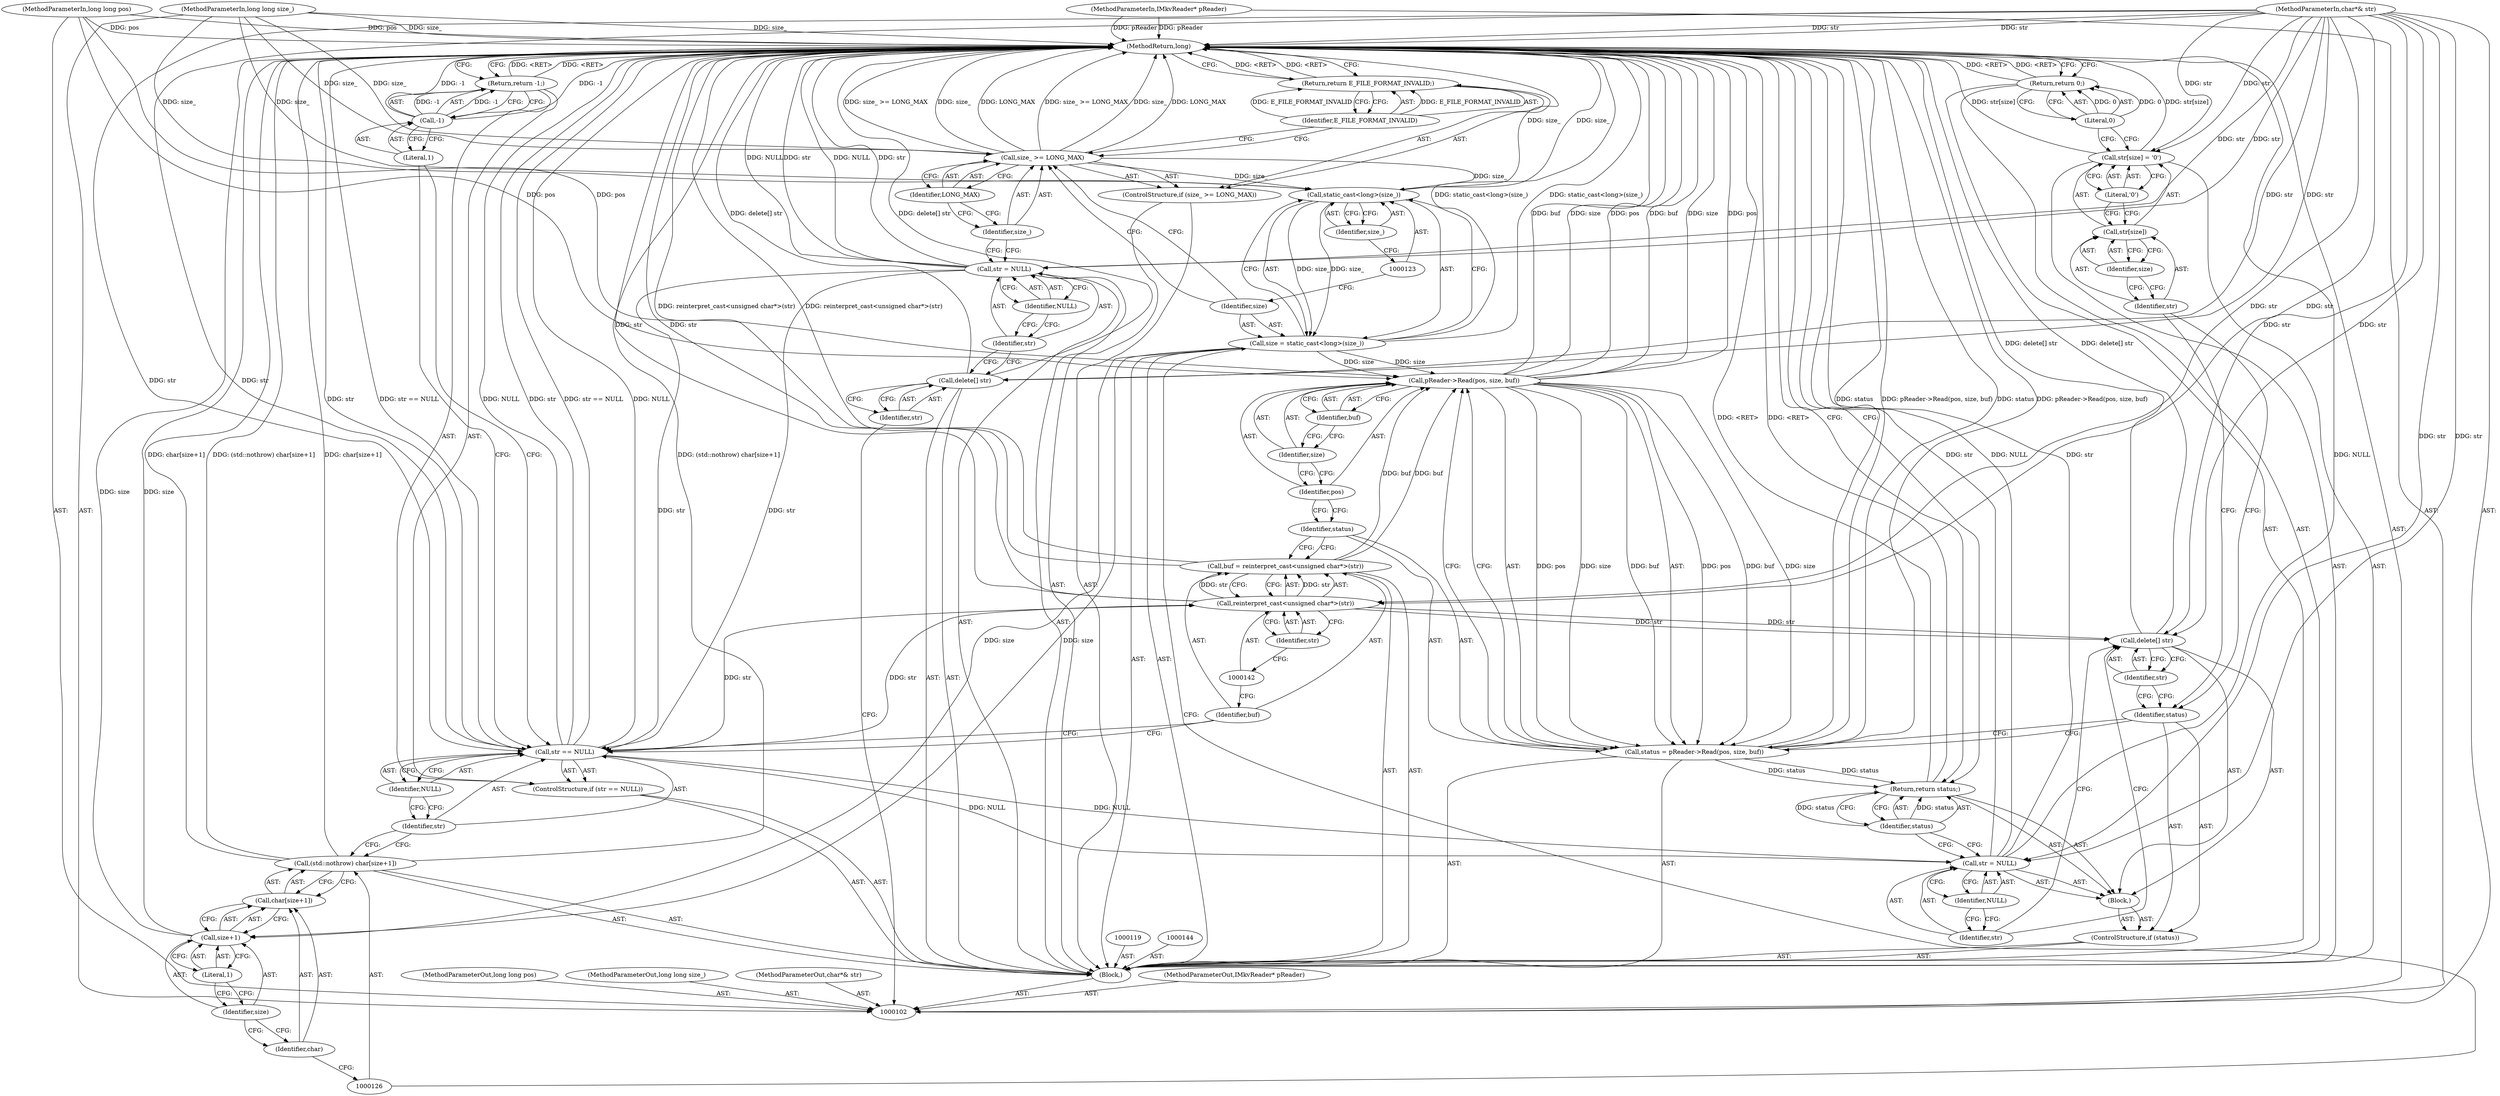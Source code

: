 digraph "1_Android_04839626ed859623901ebd3a5fd483982186b59d_211" {
"1000168" [label="(MethodReturn,long)"];
"1000116" [label="(Identifier,LONG_MAX)"];
"1000113" [label="(ControlStructure,if (size_ >= LONG_MAX))"];
"1000114" [label="(Call,size_ >= LONG_MAX)"];
"1000115" [label="(Identifier,size_)"];
"1000118" [label="(Identifier,E_FILE_FORMAT_INVALID)"];
"1000117" [label="(Return,return E_FILE_FORMAT_INVALID;)"];
"1000120" [label="(Call,size = static_cast<long>(size_))"];
"1000121" [label="(Identifier,size)"];
"1000122" [label="(Call,static_cast<long>(size_))"];
"1000124" [label="(Identifier,size_)"];
"1000125" [label="(Call,(std::nothrow) char[size+1])"];
"1000127" [label="(Call,char[size+1])"];
"1000128" [label="(Identifier,char)"];
"1000129" [label="(Call,size+1)"];
"1000130" [label="(Identifier,size)"];
"1000131" [label="(Literal,1)"];
"1000135" [label="(Identifier,NULL)"];
"1000132" [label="(ControlStructure,if (str == NULL))"];
"1000133" [label="(Call,str == NULL)"];
"1000134" [label="(Identifier,str)"];
"1000137" [label="(Call,-1)"];
"1000138" [label="(Literal,1)"];
"1000136" [label="(Return,return -1;)"];
"1000139" [label="(Call,buf = reinterpret_cast<unsigned char*>(str))"];
"1000140" [label="(Identifier,buf)"];
"1000141" [label="(Call,reinterpret_cast<unsigned char*>(str))"];
"1000143" [label="(Identifier,str)"];
"1000145" [label="(Call,status = pReader->Read(pos, size, buf))"];
"1000146" [label="(Identifier,status)"];
"1000147" [label="(Call,pReader->Read(pos, size, buf))"];
"1000148" [label="(Identifier,pos)"];
"1000149" [label="(Identifier,size)"];
"1000150" [label="(Identifier,buf)"];
"1000103" [label="(MethodParameterIn,IMkvReader* pReader)"];
"1000223" [label="(MethodParameterOut,IMkvReader* pReader)"];
"1000151" [label="(ControlStructure,if (status))"];
"1000152" [label="(Identifier,status)"];
"1000153" [label="(Block,)"];
"1000155" [label="(Identifier,str)"];
"1000154" [label="(Call,delete[] str)"];
"1000158" [label="(Identifier,NULL)"];
"1000156" [label="(Call,str = NULL)"];
"1000157" [label="(Identifier,str)"];
"1000160" [label="(Identifier,status)"];
"1000159" [label="(Return,return status;)"];
"1000165" [label="(Literal,'\0')"];
"1000161" [label="(Call,str[size] = '\0')"];
"1000162" [label="(Call,str[size])"];
"1000163" [label="(Identifier,str)"];
"1000164" [label="(Identifier,size)"];
"1000167" [label="(Literal,0)"];
"1000166" [label="(Return,return 0;)"];
"1000104" [label="(MethodParameterIn,long long pos)"];
"1000224" [label="(MethodParameterOut,long long pos)"];
"1000105" [label="(MethodParameterIn,long long size_)"];
"1000225" [label="(MethodParameterOut,long long size_)"];
"1000106" [label="(MethodParameterIn,char*& str)"];
"1000226" [label="(MethodParameterOut,char*& str)"];
"1000107" [label="(Block,)"];
"1000109" [label="(Identifier,str)"];
"1000108" [label="(Call,delete[] str)"];
"1000112" [label="(Identifier,NULL)"];
"1000110" [label="(Call,str = NULL)"];
"1000111" [label="(Identifier,str)"];
"1000168" -> "1000102"  [label="AST: "];
"1000168" -> "1000117"  [label="CFG: "];
"1000168" -> "1000136"  [label="CFG: "];
"1000168" -> "1000159"  [label="CFG: "];
"1000168" -> "1000166"  [label="CFG: "];
"1000136" -> "1000168"  [label="DDG: <RET>"];
"1000129" -> "1000168"  [label="DDG: size"];
"1000125" -> "1000168"  [label="DDG: (std::nothrow) char[size+1]"];
"1000125" -> "1000168"  [label="DDG: char[size+1]"];
"1000108" -> "1000168"  [label="DDG: delete[] str"];
"1000156" -> "1000168"  [label="DDG: str"];
"1000156" -> "1000168"  [label="DDG: NULL"];
"1000104" -> "1000168"  [label="DDG: pos"];
"1000105" -> "1000168"  [label="DDG: size_"];
"1000114" -> "1000168"  [label="DDG: size_ >= LONG_MAX"];
"1000114" -> "1000168"  [label="DDG: size_"];
"1000114" -> "1000168"  [label="DDG: LONG_MAX"];
"1000154" -> "1000168"  [label="DDG: delete[] str"];
"1000147" -> "1000168"  [label="DDG: buf"];
"1000147" -> "1000168"  [label="DDG: size"];
"1000147" -> "1000168"  [label="DDG: pos"];
"1000122" -> "1000168"  [label="DDG: size_"];
"1000139" -> "1000168"  [label="DDG: reinterpret_cast<unsigned char*>(str)"];
"1000133" -> "1000168"  [label="DDG: str"];
"1000133" -> "1000168"  [label="DDG: str == NULL"];
"1000133" -> "1000168"  [label="DDG: NULL"];
"1000103" -> "1000168"  [label="DDG: pReader"];
"1000110" -> "1000168"  [label="DDG: NULL"];
"1000110" -> "1000168"  [label="DDG: str"];
"1000141" -> "1000168"  [label="DDG: str"];
"1000120" -> "1000168"  [label="DDG: static_cast<long>(size_)"];
"1000161" -> "1000168"  [label="DDG: str[size]"];
"1000145" -> "1000168"  [label="DDG: status"];
"1000145" -> "1000168"  [label="DDG: pReader->Read(pos, size, buf)"];
"1000137" -> "1000168"  [label="DDG: -1"];
"1000106" -> "1000168"  [label="DDG: str"];
"1000166" -> "1000168"  [label="DDG: <RET>"];
"1000159" -> "1000168"  [label="DDG: <RET>"];
"1000117" -> "1000168"  [label="DDG: <RET>"];
"1000116" -> "1000114"  [label="AST: "];
"1000116" -> "1000115"  [label="CFG: "];
"1000114" -> "1000116"  [label="CFG: "];
"1000113" -> "1000107"  [label="AST: "];
"1000114" -> "1000113"  [label="AST: "];
"1000117" -> "1000113"  [label="AST: "];
"1000114" -> "1000113"  [label="AST: "];
"1000114" -> "1000116"  [label="CFG: "];
"1000115" -> "1000114"  [label="AST: "];
"1000116" -> "1000114"  [label="AST: "];
"1000118" -> "1000114"  [label="CFG: "];
"1000121" -> "1000114"  [label="CFG: "];
"1000114" -> "1000168"  [label="DDG: size_ >= LONG_MAX"];
"1000114" -> "1000168"  [label="DDG: size_"];
"1000114" -> "1000168"  [label="DDG: LONG_MAX"];
"1000105" -> "1000114"  [label="DDG: size_"];
"1000114" -> "1000122"  [label="DDG: size_"];
"1000115" -> "1000114"  [label="AST: "];
"1000115" -> "1000110"  [label="CFG: "];
"1000116" -> "1000115"  [label="CFG: "];
"1000118" -> "1000117"  [label="AST: "];
"1000118" -> "1000114"  [label="CFG: "];
"1000117" -> "1000118"  [label="CFG: "];
"1000118" -> "1000117"  [label="DDG: E_FILE_FORMAT_INVALID"];
"1000117" -> "1000113"  [label="AST: "];
"1000117" -> "1000118"  [label="CFG: "];
"1000118" -> "1000117"  [label="AST: "];
"1000168" -> "1000117"  [label="CFG: "];
"1000117" -> "1000168"  [label="DDG: <RET>"];
"1000118" -> "1000117"  [label="DDG: E_FILE_FORMAT_INVALID"];
"1000120" -> "1000107"  [label="AST: "];
"1000120" -> "1000122"  [label="CFG: "];
"1000121" -> "1000120"  [label="AST: "];
"1000122" -> "1000120"  [label="AST: "];
"1000126" -> "1000120"  [label="CFG: "];
"1000120" -> "1000168"  [label="DDG: static_cast<long>(size_)"];
"1000122" -> "1000120"  [label="DDG: size_"];
"1000120" -> "1000129"  [label="DDG: size"];
"1000120" -> "1000147"  [label="DDG: size"];
"1000121" -> "1000120"  [label="AST: "];
"1000121" -> "1000114"  [label="CFG: "];
"1000123" -> "1000121"  [label="CFG: "];
"1000122" -> "1000120"  [label="AST: "];
"1000122" -> "1000124"  [label="CFG: "];
"1000123" -> "1000122"  [label="AST: "];
"1000124" -> "1000122"  [label="AST: "];
"1000120" -> "1000122"  [label="CFG: "];
"1000122" -> "1000168"  [label="DDG: size_"];
"1000122" -> "1000120"  [label="DDG: size_"];
"1000114" -> "1000122"  [label="DDG: size_"];
"1000105" -> "1000122"  [label="DDG: size_"];
"1000124" -> "1000122"  [label="AST: "];
"1000124" -> "1000123"  [label="CFG: "];
"1000122" -> "1000124"  [label="CFG: "];
"1000125" -> "1000107"  [label="AST: "];
"1000125" -> "1000127"  [label="CFG: "];
"1000126" -> "1000125"  [label="AST: "];
"1000127" -> "1000125"  [label="AST: "];
"1000134" -> "1000125"  [label="CFG: "];
"1000125" -> "1000168"  [label="DDG: (std::nothrow) char[size+1]"];
"1000125" -> "1000168"  [label="DDG: char[size+1]"];
"1000127" -> "1000125"  [label="AST: "];
"1000127" -> "1000129"  [label="CFG: "];
"1000128" -> "1000127"  [label="AST: "];
"1000129" -> "1000127"  [label="AST: "];
"1000125" -> "1000127"  [label="CFG: "];
"1000128" -> "1000127"  [label="AST: "];
"1000128" -> "1000126"  [label="CFG: "];
"1000130" -> "1000128"  [label="CFG: "];
"1000129" -> "1000127"  [label="AST: "];
"1000129" -> "1000131"  [label="CFG: "];
"1000130" -> "1000129"  [label="AST: "];
"1000131" -> "1000129"  [label="AST: "];
"1000127" -> "1000129"  [label="CFG: "];
"1000129" -> "1000168"  [label="DDG: size"];
"1000120" -> "1000129"  [label="DDG: size"];
"1000130" -> "1000129"  [label="AST: "];
"1000130" -> "1000128"  [label="CFG: "];
"1000131" -> "1000130"  [label="CFG: "];
"1000131" -> "1000129"  [label="AST: "];
"1000131" -> "1000130"  [label="CFG: "];
"1000129" -> "1000131"  [label="CFG: "];
"1000135" -> "1000133"  [label="AST: "];
"1000135" -> "1000134"  [label="CFG: "];
"1000133" -> "1000135"  [label="CFG: "];
"1000132" -> "1000107"  [label="AST: "];
"1000133" -> "1000132"  [label="AST: "];
"1000136" -> "1000132"  [label="AST: "];
"1000133" -> "1000132"  [label="AST: "];
"1000133" -> "1000135"  [label="CFG: "];
"1000134" -> "1000133"  [label="AST: "];
"1000135" -> "1000133"  [label="AST: "];
"1000138" -> "1000133"  [label="CFG: "];
"1000140" -> "1000133"  [label="CFG: "];
"1000133" -> "1000168"  [label="DDG: str"];
"1000133" -> "1000168"  [label="DDG: str == NULL"];
"1000133" -> "1000168"  [label="DDG: NULL"];
"1000110" -> "1000133"  [label="DDG: str"];
"1000106" -> "1000133"  [label="DDG: str"];
"1000133" -> "1000141"  [label="DDG: str"];
"1000133" -> "1000156"  [label="DDG: NULL"];
"1000134" -> "1000133"  [label="AST: "];
"1000134" -> "1000125"  [label="CFG: "];
"1000135" -> "1000134"  [label="CFG: "];
"1000137" -> "1000136"  [label="AST: "];
"1000137" -> "1000138"  [label="CFG: "];
"1000138" -> "1000137"  [label="AST: "];
"1000136" -> "1000137"  [label="CFG: "];
"1000137" -> "1000168"  [label="DDG: -1"];
"1000137" -> "1000136"  [label="DDG: -1"];
"1000138" -> "1000137"  [label="AST: "];
"1000138" -> "1000133"  [label="CFG: "];
"1000137" -> "1000138"  [label="CFG: "];
"1000136" -> "1000132"  [label="AST: "];
"1000136" -> "1000137"  [label="CFG: "];
"1000137" -> "1000136"  [label="AST: "];
"1000168" -> "1000136"  [label="CFG: "];
"1000136" -> "1000168"  [label="DDG: <RET>"];
"1000137" -> "1000136"  [label="DDG: -1"];
"1000139" -> "1000107"  [label="AST: "];
"1000139" -> "1000141"  [label="CFG: "];
"1000140" -> "1000139"  [label="AST: "];
"1000141" -> "1000139"  [label="AST: "];
"1000146" -> "1000139"  [label="CFG: "];
"1000139" -> "1000168"  [label="DDG: reinterpret_cast<unsigned char*>(str)"];
"1000141" -> "1000139"  [label="DDG: str"];
"1000139" -> "1000147"  [label="DDG: buf"];
"1000140" -> "1000139"  [label="AST: "];
"1000140" -> "1000133"  [label="CFG: "];
"1000142" -> "1000140"  [label="CFG: "];
"1000141" -> "1000139"  [label="AST: "];
"1000141" -> "1000143"  [label="CFG: "];
"1000142" -> "1000141"  [label="AST: "];
"1000143" -> "1000141"  [label="AST: "];
"1000139" -> "1000141"  [label="CFG: "];
"1000141" -> "1000168"  [label="DDG: str"];
"1000141" -> "1000139"  [label="DDG: str"];
"1000133" -> "1000141"  [label="DDG: str"];
"1000106" -> "1000141"  [label="DDG: str"];
"1000141" -> "1000154"  [label="DDG: str"];
"1000143" -> "1000141"  [label="AST: "];
"1000143" -> "1000142"  [label="CFG: "];
"1000141" -> "1000143"  [label="CFG: "];
"1000145" -> "1000107"  [label="AST: "];
"1000145" -> "1000147"  [label="CFG: "];
"1000146" -> "1000145"  [label="AST: "];
"1000147" -> "1000145"  [label="AST: "];
"1000152" -> "1000145"  [label="CFG: "];
"1000145" -> "1000168"  [label="DDG: status"];
"1000145" -> "1000168"  [label="DDG: pReader->Read(pos, size, buf)"];
"1000147" -> "1000145"  [label="DDG: pos"];
"1000147" -> "1000145"  [label="DDG: size"];
"1000147" -> "1000145"  [label="DDG: buf"];
"1000145" -> "1000159"  [label="DDG: status"];
"1000146" -> "1000145"  [label="AST: "];
"1000146" -> "1000139"  [label="CFG: "];
"1000148" -> "1000146"  [label="CFG: "];
"1000147" -> "1000145"  [label="AST: "];
"1000147" -> "1000150"  [label="CFG: "];
"1000148" -> "1000147"  [label="AST: "];
"1000149" -> "1000147"  [label="AST: "];
"1000150" -> "1000147"  [label="AST: "];
"1000145" -> "1000147"  [label="CFG: "];
"1000147" -> "1000168"  [label="DDG: buf"];
"1000147" -> "1000168"  [label="DDG: size"];
"1000147" -> "1000168"  [label="DDG: pos"];
"1000147" -> "1000145"  [label="DDG: pos"];
"1000147" -> "1000145"  [label="DDG: size"];
"1000147" -> "1000145"  [label="DDG: buf"];
"1000104" -> "1000147"  [label="DDG: pos"];
"1000120" -> "1000147"  [label="DDG: size"];
"1000139" -> "1000147"  [label="DDG: buf"];
"1000148" -> "1000147"  [label="AST: "];
"1000148" -> "1000146"  [label="CFG: "];
"1000149" -> "1000148"  [label="CFG: "];
"1000149" -> "1000147"  [label="AST: "];
"1000149" -> "1000148"  [label="CFG: "];
"1000150" -> "1000149"  [label="CFG: "];
"1000150" -> "1000147"  [label="AST: "];
"1000150" -> "1000149"  [label="CFG: "];
"1000147" -> "1000150"  [label="CFG: "];
"1000103" -> "1000102"  [label="AST: "];
"1000103" -> "1000168"  [label="DDG: pReader"];
"1000223" -> "1000102"  [label="AST: "];
"1000151" -> "1000107"  [label="AST: "];
"1000152" -> "1000151"  [label="AST: "];
"1000153" -> "1000151"  [label="AST: "];
"1000152" -> "1000151"  [label="AST: "];
"1000152" -> "1000145"  [label="CFG: "];
"1000155" -> "1000152"  [label="CFG: "];
"1000163" -> "1000152"  [label="CFG: "];
"1000153" -> "1000151"  [label="AST: "];
"1000154" -> "1000153"  [label="AST: "];
"1000156" -> "1000153"  [label="AST: "];
"1000159" -> "1000153"  [label="AST: "];
"1000155" -> "1000154"  [label="AST: "];
"1000155" -> "1000152"  [label="CFG: "];
"1000154" -> "1000155"  [label="CFG: "];
"1000154" -> "1000153"  [label="AST: "];
"1000154" -> "1000155"  [label="CFG: "];
"1000155" -> "1000154"  [label="AST: "];
"1000157" -> "1000154"  [label="CFG: "];
"1000154" -> "1000168"  [label="DDG: delete[] str"];
"1000141" -> "1000154"  [label="DDG: str"];
"1000106" -> "1000154"  [label="DDG: str"];
"1000158" -> "1000156"  [label="AST: "];
"1000158" -> "1000157"  [label="CFG: "];
"1000156" -> "1000158"  [label="CFG: "];
"1000156" -> "1000153"  [label="AST: "];
"1000156" -> "1000158"  [label="CFG: "];
"1000157" -> "1000156"  [label="AST: "];
"1000158" -> "1000156"  [label="AST: "];
"1000160" -> "1000156"  [label="CFG: "];
"1000156" -> "1000168"  [label="DDG: str"];
"1000156" -> "1000168"  [label="DDG: NULL"];
"1000133" -> "1000156"  [label="DDG: NULL"];
"1000106" -> "1000156"  [label="DDG: str"];
"1000157" -> "1000156"  [label="AST: "];
"1000157" -> "1000154"  [label="CFG: "];
"1000158" -> "1000157"  [label="CFG: "];
"1000160" -> "1000159"  [label="AST: "];
"1000160" -> "1000156"  [label="CFG: "];
"1000159" -> "1000160"  [label="CFG: "];
"1000160" -> "1000159"  [label="DDG: status"];
"1000159" -> "1000153"  [label="AST: "];
"1000159" -> "1000160"  [label="CFG: "];
"1000160" -> "1000159"  [label="AST: "];
"1000168" -> "1000159"  [label="CFG: "];
"1000159" -> "1000168"  [label="DDG: <RET>"];
"1000160" -> "1000159"  [label="DDG: status"];
"1000145" -> "1000159"  [label="DDG: status"];
"1000165" -> "1000161"  [label="AST: "];
"1000165" -> "1000162"  [label="CFG: "];
"1000161" -> "1000165"  [label="CFG: "];
"1000161" -> "1000107"  [label="AST: "];
"1000161" -> "1000165"  [label="CFG: "];
"1000162" -> "1000161"  [label="AST: "];
"1000165" -> "1000161"  [label="AST: "];
"1000167" -> "1000161"  [label="CFG: "];
"1000161" -> "1000168"  [label="DDG: str[size]"];
"1000106" -> "1000161"  [label="DDG: str"];
"1000162" -> "1000161"  [label="AST: "];
"1000162" -> "1000164"  [label="CFG: "];
"1000163" -> "1000162"  [label="AST: "];
"1000164" -> "1000162"  [label="AST: "];
"1000165" -> "1000162"  [label="CFG: "];
"1000163" -> "1000162"  [label="AST: "];
"1000163" -> "1000152"  [label="CFG: "];
"1000164" -> "1000163"  [label="CFG: "];
"1000164" -> "1000162"  [label="AST: "];
"1000164" -> "1000163"  [label="CFG: "];
"1000162" -> "1000164"  [label="CFG: "];
"1000167" -> "1000166"  [label="AST: "];
"1000167" -> "1000161"  [label="CFG: "];
"1000166" -> "1000167"  [label="CFG: "];
"1000167" -> "1000166"  [label="DDG: 0"];
"1000166" -> "1000107"  [label="AST: "];
"1000166" -> "1000167"  [label="CFG: "];
"1000167" -> "1000166"  [label="AST: "];
"1000168" -> "1000166"  [label="CFG: "];
"1000166" -> "1000168"  [label="DDG: <RET>"];
"1000167" -> "1000166"  [label="DDG: 0"];
"1000104" -> "1000102"  [label="AST: "];
"1000104" -> "1000168"  [label="DDG: pos"];
"1000104" -> "1000147"  [label="DDG: pos"];
"1000224" -> "1000102"  [label="AST: "];
"1000105" -> "1000102"  [label="AST: "];
"1000105" -> "1000168"  [label="DDG: size_"];
"1000105" -> "1000114"  [label="DDG: size_"];
"1000105" -> "1000122"  [label="DDG: size_"];
"1000225" -> "1000102"  [label="AST: "];
"1000106" -> "1000102"  [label="AST: "];
"1000106" -> "1000168"  [label="DDG: str"];
"1000106" -> "1000108"  [label="DDG: str"];
"1000106" -> "1000110"  [label="DDG: str"];
"1000106" -> "1000133"  [label="DDG: str"];
"1000106" -> "1000141"  [label="DDG: str"];
"1000106" -> "1000154"  [label="DDG: str"];
"1000106" -> "1000156"  [label="DDG: str"];
"1000106" -> "1000161"  [label="DDG: str"];
"1000226" -> "1000102"  [label="AST: "];
"1000107" -> "1000102"  [label="AST: "];
"1000108" -> "1000107"  [label="AST: "];
"1000110" -> "1000107"  [label="AST: "];
"1000113" -> "1000107"  [label="AST: "];
"1000119" -> "1000107"  [label="AST: "];
"1000120" -> "1000107"  [label="AST: "];
"1000125" -> "1000107"  [label="AST: "];
"1000132" -> "1000107"  [label="AST: "];
"1000139" -> "1000107"  [label="AST: "];
"1000144" -> "1000107"  [label="AST: "];
"1000145" -> "1000107"  [label="AST: "];
"1000151" -> "1000107"  [label="AST: "];
"1000161" -> "1000107"  [label="AST: "];
"1000166" -> "1000107"  [label="AST: "];
"1000109" -> "1000108"  [label="AST: "];
"1000109" -> "1000102"  [label="CFG: "];
"1000108" -> "1000109"  [label="CFG: "];
"1000108" -> "1000107"  [label="AST: "];
"1000108" -> "1000109"  [label="CFG: "];
"1000109" -> "1000108"  [label="AST: "];
"1000111" -> "1000108"  [label="CFG: "];
"1000108" -> "1000168"  [label="DDG: delete[] str"];
"1000106" -> "1000108"  [label="DDG: str"];
"1000112" -> "1000110"  [label="AST: "];
"1000112" -> "1000111"  [label="CFG: "];
"1000110" -> "1000112"  [label="CFG: "];
"1000110" -> "1000107"  [label="AST: "];
"1000110" -> "1000112"  [label="CFG: "];
"1000111" -> "1000110"  [label="AST: "];
"1000112" -> "1000110"  [label="AST: "];
"1000115" -> "1000110"  [label="CFG: "];
"1000110" -> "1000168"  [label="DDG: NULL"];
"1000110" -> "1000168"  [label="DDG: str"];
"1000106" -> "1000110"  [label="DDG: str"];
"1000110" -> "1000133"  [label="DDG: str"];
"1000111" -> "1000110"  [label="AST: "];
"1000111" -> "1000108"  [label="CFG: "];
"1000112" -> "1000111"  [label="CFG: "];
}
